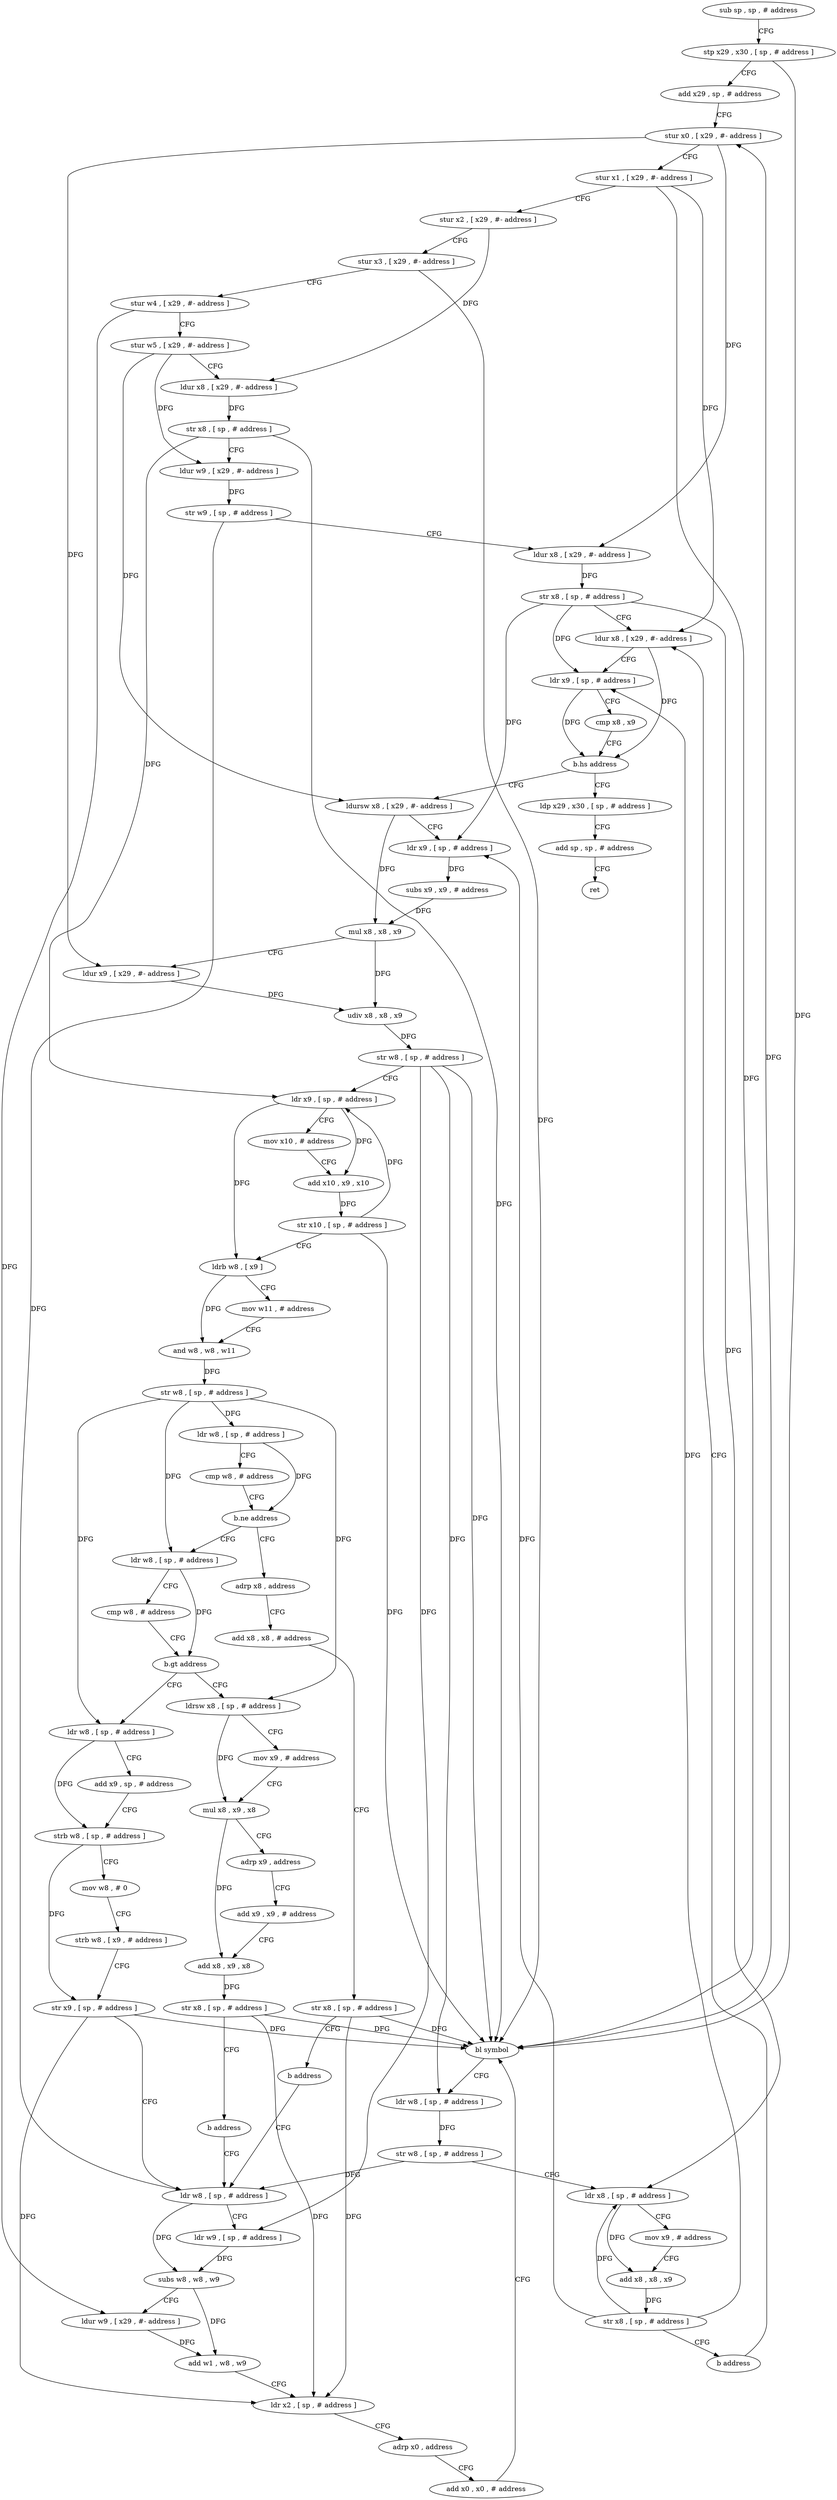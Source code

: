 digraph "func" {
"4218252" [label = "sub sp , sp , # address" ]
"4218256" [label = "stp x29 , x30 , [ sp , # address ]" ]
"4218260" [label = "add x29 , sp , # address" ]
"4218264" [label = "stur x0 , [ x29 , #- address ]" ]
"4218268" [label = "stur x1 , [ x29 , #- address ]" ]
"4218272" [label = "stur x2 , [ x29 , #- address ]" ]
"4218276" [label = "stur x3 , [ x29 , #- address ]" ]
"4218280" [label = "stur w4 , [ x29 , #- address ]" ]
"4218284" [label = "stur w5 , [ x29 , #- address ]" ]
"4218288" [label = "ldur x8 , [ x29 , #- address ]" ]
"4218292" [label = "str x8 , [ sp , # address ]" ]
"4218296" [label = "ldur w9 , [ x29 , #- address ]" ]
"4218300" [label = "str w9 , [ sp , # address ]" ]
"4218304" [label = "ldur x8 , [ x29 , #- address ]" ]
"4218308" [label = "str x8 , [ sp , # address ]" ]
"4218312" [label = "ldur x8 , [ x29 , #- address ]" ]
"4218548" [label = "ldp x29 , x30 , [ sp , # address ]" ]
"4218552" [label = "add sp , sp , # address" ]
"4218556" [label = "ret" ]
"4218328" [label = "ldursw x8 , [ x29 , #- address ]" ]
"4218332" [label = "ldr x9 , [ sp , # address ]" ]
"4218336" [label = "subs x9 , x9 , # address" ]
"4218340" [label = "mul x8 , x8 , x9" ]
"4218344" [label = "ldur x9 , [ x29 , #- address ]" ]
"4218348" [label = "udiv x8 , x8 , x9" ]
"4218352" [label = "str w8 , [ sp , # address ]" ]
"4218356" [label = "ldr x9 , [ sp , # address ]" ]
"4218360" [label = "mov x10 , # address" ]
"4218364" [label = "add x10 , x9 , x10" ]
"4218368" [label = "str x10 , [ sp , # address ]" ]
"4218372" [label = "ldrb w8 , [ x9 ]" ]
"4218376" [label = "mov w11 , # address" ]
"4218380" [label = "and w8 , w8 , w11" ]
"4218384" [label = "str w8 , [ sp , # address ]" ]
"4218388" [label = "ldr w8 , [ sp , # address ]" ]
"4218392" [label = "cmp w8 , # address" ]
"4218396" [label = "b.ne address" ]
"4218416" [label = "ldr w8 , [ sp , # address ]" ]
"4218400" [label = "adrp x8 , address" ]
"4218420" [label = "cmp w8 , # address" ]
"4218424" [label = "b.gt address" ]
"4218460" [label = "ldr w8 , [ sp , # address ]" ]
"4218428" [label = "ldrsw x8 , [ sp , # address ]" ]
"4218404" [label = "add x8 , x8 , # address" ]
"4218408" [label = "str x8 , [ sp , # address ]" ]
"4218412" [label = "b address" ]
"4218484" [label = "ldr w8 , [ sp , # address ]" ]
"4218464" [label = "add x9 , sp , # address" ]
"4218468" [label = "strb w8 , [ sp , # address ]" ]
"4218472" [label = "mov w8 , # 0" ]
"4218476" [label = "strb w8 , [ x9 , # address ]" ]
"4218480" [label = "str x9 , [ sp , # address ]" ]
"4218432" [label = "mov x9 , # address" ]
"4218436" [label = "mul x8 , x9 , x8" ]
"4218440" [label = "adrp x9 , address" ]
"4218444" [label = "add x9 , x9 , # address" ]
"4218448" [label = "add x8 , x9 , x8" ]
"4218452" [label = "str x8 , [ sp , # address ]" ]
"4218456" [label = "b address" ]
"4218488" [label = "ldr w9 , [ sp , # address ]" ]
"4218492" [label = "subs w8 , w8 , w9" ]
"4218496" [label = "ldur w9 , [ x29 , #- address ]" ]
"4218500" [label = "add w1 , w8 , w9" ]
"4218504" [label = "ldr x2 , [ sp , # address ]" ]
"4218508" [label = "adrp x0 , address" ]
"4218512" [label = "add x0 , x0 , # address" ]
"4218516" [label = "bl symbol" ]
"4218520" [label = "ldr w8 , [ sp , # address ]" ]
"4218524" [label = "str w8 , [ sp , # address ]" ]
"4218528" [label = "ldr x8 , [ sp , # address ]" ]
"4218532" [label = "mov x9 , # address" ]
"4218536" [label = "add x8 , x8 , x9" ]
"4218540" [label = "str x8 , [ sp , # address ]" ]
"4218544" [label = "b address" ]
"4218316" [label = "ldr x9 , [ sp , # address ]" ]
"4218320" [label = "cmp x8 , x9" ]
"4218324" [label = "b.hs address" ]
"4218252" -> "4218256" [ label = "CFG" ]
"4218256" -> "4218260" [ label = "CFG" ]
"4218256" -> "4218516" [ label = "DFG" ]
"4218260" -> "4218264" [ label = "CFG" ]
"4218264" -> "4218268" [ label = "CFG" ]
"4218264" -> "4218304" [ label = "DFG" ]
"4218264" -> "4218344" [ label = "DFG" ]
"4218268" -> "4218272" [ label = "CFG" ]
"4218268" -> "4218312" [ label = "DFG" ]
"4218268" -> "4218516" [ label = "DFG" ]
"4218272" -> "4218276" [ label = "CFG" ]
"4218272" -> "4218288" [ label = "DFG" ]
"4218276" -> "4218280" [ label = "CFG" ]
"4218276" -> "4218516" [ label = "DFG" ]
"4218280" -> "4218284" [ label = "CFG" ]
"4218280" -> "4218496" [ label = "DFG" ]
"4218284" -> "4218288" [ label = "CFG" ]
"4218284" -> "4218296" [ label = "DFG" ]
"4218284" -> "4218328" [ label = "DFG" ]
"4218288" -> "4218292" [ label = "DFG" ]
"4218292" -> "4218296" [ label = "CFG" ]
"4218292" -> "4218356" [ label = "DFG" ]
"4218292" -> "4218516" [ label = "DFG" ]
"4218296" -> "4218300" [ label = "DFG" ]
"4218300" -> "4218304" [ label = "CFG" ]
"4218300" -> "4218484" [ label = "DFG" ]
"4218304" -> "4218308" [ label = "DFG" ]
"4218308" -> "4218312" [ label = "CFG" ]
"4218308" -> "4218316" [ label = "DFG" ]
"4218308" -> "4218332" [ label = "DFG" ]
"4218308" -> "4218528" [ label = "DFG" ]
"4218312" -> "4218316" [ label = "CFG" ]
"4218312" -> "4218324" [ label = "DFG" ]
"4218548" -> "4218552" [ label = "CFG" ]
"4218552" -> "4218556" [ label = "CFG" ]
"4218328" -> "4218332" [ label = "CFG" ]
"4218328" -> "4218340" [ label = "DFG" ]
"4218332" -> "4218336" [ label = "DFG" ]
"4218336" -> "4218340" [ label = "DFG" ]
"4218340" -> "4218344" [ label = "CFG" ]
"4218340" -> "4218348" [ label = "DFG" ]
"4218344" -> "4218348" [ label = "DFG" ]
"4218348" -> "4218352" [ label = "DFG" ]
"4218352" -> "4218356" [ label = "CFG" ]
"4218352" -> "4218488" [ label = "DFG" ]
"4218352" -> "4218516" [ label = "DFG" ]
"4218352" -> "4218520" [ label = "DFG" ]
"4218356" -> "4218360" [ label = "CFG" ]
"4218356" -> "4218364" [ label = "DFG" ]
"4218356" -> "4218372" [ label = "DFG" ]
"4218360" -> "4218364" [ label = "CFG" ]
"4218364" -> "4218368" [ label = "DFG" ]
"4218368" -> "4218372" [ label = "CFG" ]
"4218368" -> "4218356" [ label = "DFG" ]
"4218368" -> "4218516" [ label = "DFG" ]
"4218372" -> "4218376" [ label = "CFG" ]
"4218372" -> "4218380" [ label = "DFG" ]
"4218376" -> "4218380" [ label = "CFG" ]
"4218380" -> "4218384" [ label = "DFG" ]
"4218384" -> "4218388" [ label = "DFG" ]
"4218384" -> "4218416" [ label = "DFG" ]
"4218384" -> "4218460" [ label = "DFG" ]
"4218384" -> "4218428" [ label = "DFG" ]
"4218388" -> "4218392" [ label = "CFG" ]
"4218388" -> "4218396" [ label = "DFG" ]
"4218392" -> "4218396" [ label = "CFG" ]
"4218396" -> "4218416" [ label = "CFG" ]
"4218396" -> "4218400" [ label = "CFG" ]
"4218416" -> "4218420" [ label = "CFG" ]
"4218416" -> "4218424" [ label = "DFG" ]
"4218400" -> "4218404" [ label = "CFG" ]
"4218420" -> "4218424" [ label = "CFG" ]
"4218424" -> "4218460" [ label = "CFG" ]
"4218424" -> "4218428" [ label = "CFG" ]
"4218460" -> "4218464" [ label = "CFG" ]
"4218460" -> "4218468" [ label = "DFG" ]
"4218428" -> "4218432" [ label = "CFG" ]
"4218428" -> "4218436" [ label = "DFG" ]
"4218404" -> "4218408" [ label = "CFG" ]
"4218408" -> "4218412" [ label = "CFG" ]
"4218408" -> "4218504" [ label = "DFG" ]
"4218408" -> "4218516" [ label = "DFG" ]
"4218412" -> "4218484" [ label = "CFG" ]
"4218484" -> "4218488" [ label = "CFG" ]
"4218484" -> "4218492" [ label = "DFG" ]
"4218464" -> "4218468" [ label = "CFG" ]
"4218468" -> "4218472" [ label = "CFG" ]
"4218468" -> "4218480" [ label = "DFG" ]
"4218472" -> "4218476" [ label = "CFG" ]
"4218476" -> "4218480" [ label = "CFG" ]
"4218480" -> "4218484" [ label = "CFG" ]
"4218480" -> "4218504" [ label = "DFG" ]
"4218480" -> "4218516" [ label = "DFG" ]
"4218432" -> "4218436" [ label = "CFG" ]
"4218436" -> "4218440" [ label = "CFG" ]
"4218436" -> "4218448" [ label = "DFG" ]
"4218440" -> "4218444" [ label = "CFG" ]
"4218444" -> "4218448" [ label = "CFG" ]
"4218448" -> "4218452" [ label = "DFG" ]
"4218452" -> "4218456" [ label = "CFG" ]
"4218452" -> "4218504" [ label = "DFG" ]
"4218452" -> "4218516" [ label = "DFG" ]
"4218456" -> "4218484" [ label = "CFG" ]
"4218488" -> "4218492" [ label = "DFG" ]
"4218492" -> "4218496" [ label = "CFG" ]
"4218492" -> "4218500" [ label = "DFG" ]
"4218496" -> "4218500" [ label = "DFG" ]
"4218500" -> "4218504" [ label = "CFG" ]
"4218504" -> "4218508" [ label = "CFG" ]
"4218508" -> "4218512" [ label = "CFG" ]
"4218512" -> "4218516" [ label = "CFG" ]
"4218516" -> "4218520" [ label = "CFG" ]
"4218516" -> "4218264" [ label = "DFG" ]
"4218520" -> "4218524" [ label = "DFG" ]
"4218524" -> "4218528" [ label = "CFG" ]
"4218524" -> "4218484" [ label = "DFG" ]
"4218528" -> "4218532" [ label = "CFG" ]
"4218528" -> "4218536" [ label = "DFG" ]
"4218532" -> "4218536" [ label = "CFG" ]
"4218536" -> "4218540" [ label = "DFG" ]
"4218540" -> "4218544" [ label = "CFG" ]
"4218540" -> "4218316" [ label = "DFG" ]
"4218540" -> "4218332" [ label = "DFG" ]
"4218540" -> "4218528" [ label = "DFG" ]
"4218544" -> "4218312" [ label = "CFG" ]
"4218316" -> "4218320" [ label = "CFG" ]
"4218316" -> "4218324" [ label = "DFG" ]
"4218320" -> "4218324" [ label = "CFG" ]
"4218324" -> "4218548" [ label = "CFG" ]
"4218324" -> "4218328" [ label = "CFG" ]
}
